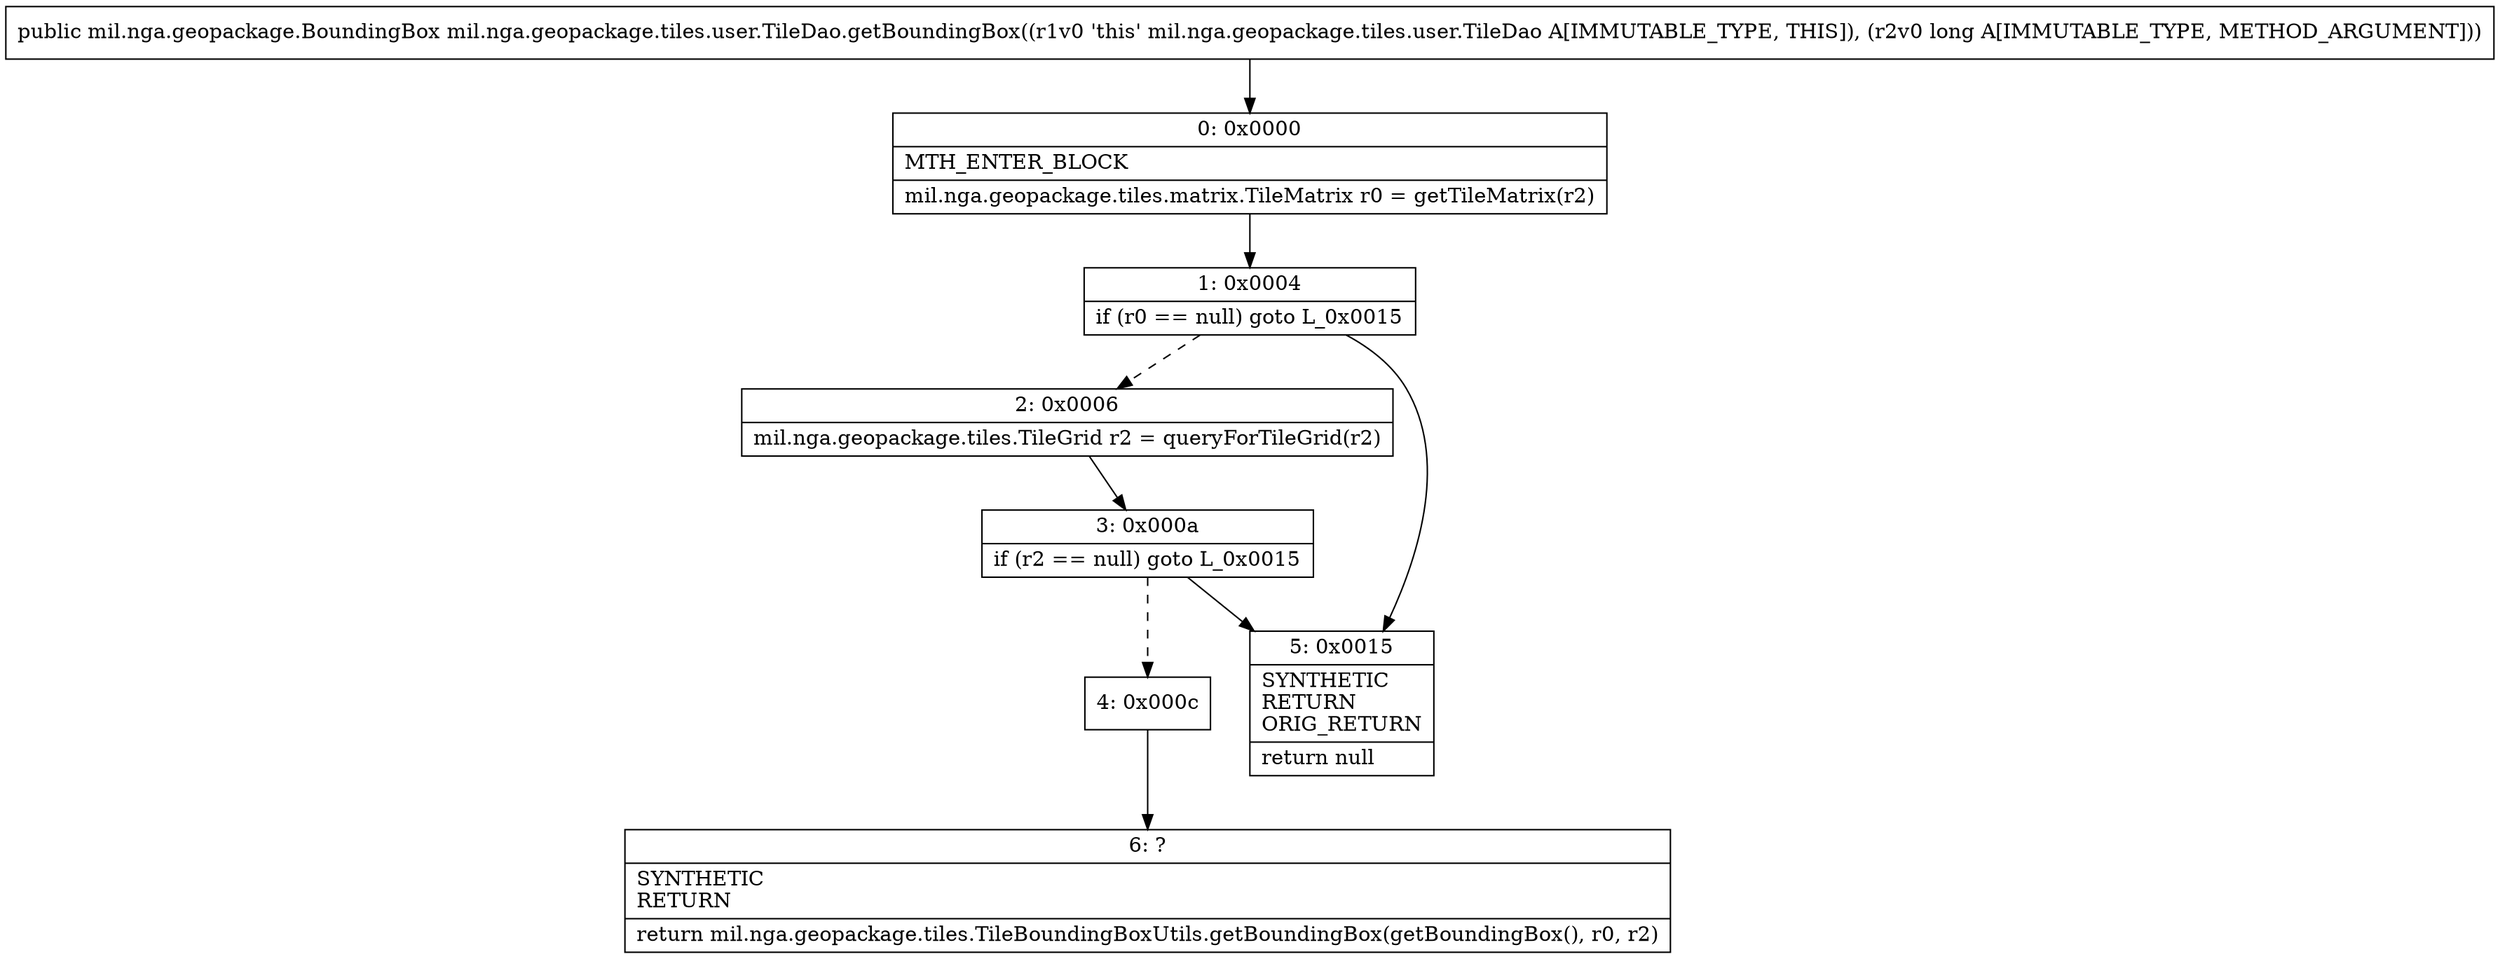 digraph "CFG formil.nga.geopackage.tiles.user.TileDao.getBoundingBox(J)Lmil\/nga\/geopackage\/BoundingBox;" {
Node_0 [shape=record,label="{0\:\ 0x0000|MTH_ENTER_BLOCK\l|mil.nga.geopackage.tiles.matrix.TileMatrix r0 = getTileMatrix(r2)\l}"];
Node_1 [shape=record,label="{1\:\ 0x0004|if (r0 == null) goto L_0x0015\l}"];
Node_2 [shape=record,label="{2\:\ 0x0006|mil.nga.geopackage.tiles.TileGrid r2 = queryForTileGrid(r2)\l}"];
Node_3 [shape=record,label="{3\:\ 0x000a|if (r2 == null) goto L_0x0015\l}"];
Node_4 [shape=record,label="{4\:\ 0x000c}"];
Node_5 [shape=record,label="{5\:\ 0x0015|SYNTHETIC\lRETURN\lORIG_RETURN\l|return null\l}"];
Node_6 [shape=record,label="{6\:\ ?|SYNTHETIC\lRETURN\l|return mil.nga.geopackage.tiles.TileBoundingBoxUtils.getBoundingBox(getBoundingBox(), r0, r2)\l}"];
MethodNode[shape=record,label="{public mil.nga.geopackage.BoundingBox mil.nga.geopackage.tiles.user.TileDao.getBoundingBox((r1v0 'this' mil.nga.geopackage.tiles.user.TileDao A[IMMUTABLE_TYPE, THIS]), (r2v0 long A[IMMUTABLE_TYPE, METHOD_ARGUMENT])) }"];
MethodNode -> Node_0;
Node_0 -> Node_1;
Node_1 -> Node_2[style=dashed];
Node_1 -> Node_5;
Node_2 -> Node_3;
Node_3 -> Node_4[style=dashed];
Node_3 -> Node_5;
Node_4 -> Node_6;
}


